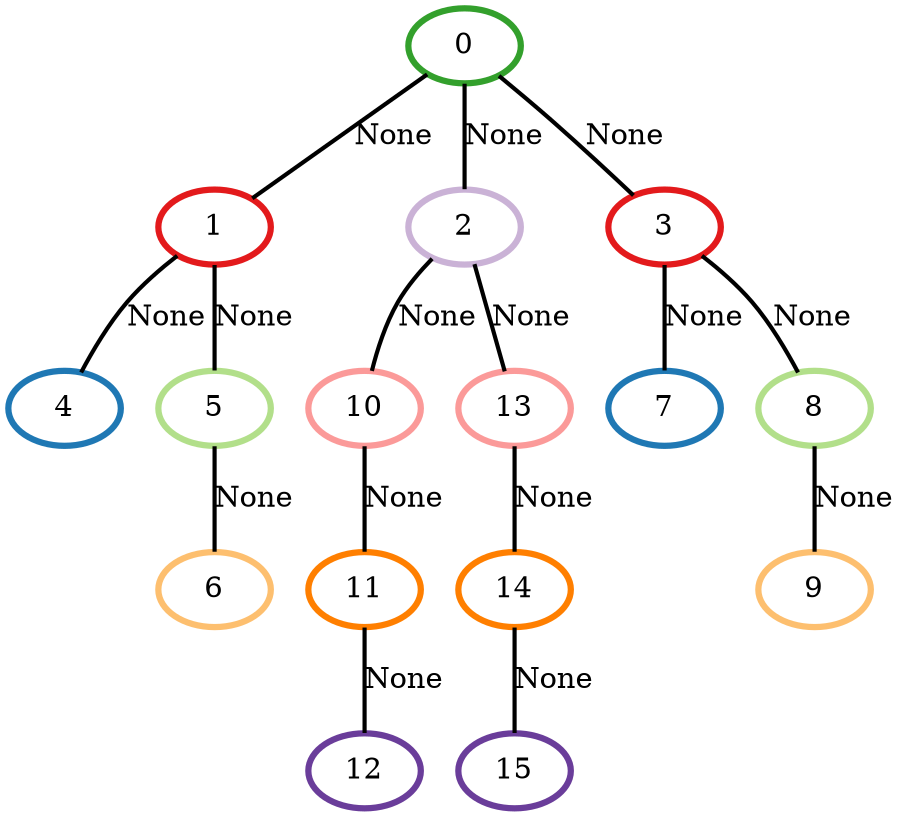 graph G {
    0 [penwidth=3,label="0",color=4, colorscheme=paired12]
    1 [penwidth=3,label="1",color=6, colorscheme=paired12]
    2 [penwidth=3,label="2",color=9, colorscheme=paired12]
    3 [penwidth=3,label="3",color=6, colorscheme=paired12]
    4 [penwidth=3,label="4",color=2, colorscheme=paired12]
    5 [penwidth=3,label="5",color=3, colorscheme=paired12]
    6 [penwidth=3,label="6",color=7, colorscheme=paired12]
    7 [penwidth=3,label="7",color=2, colorscheme=paired12]
    8 [penwidth=3,label="8",color=3, colorscheme=paired12]
    9 [penwidth=3,label="9",color=7, colorscheme=paired12]
    10 [penwidth=3,label="10",color=5, colorscheme=paired12]
    11 [penwidth=3,label="11",color=8, colorscheme=paired12]
    12 [penwidth=3,label="12",color=10, colorscheme=paired12]
    13 [penwidth=3,label="13",color=5, colorscheme=paired12]
    14 [penwidth=3,label="14",color=8, colorscheme=paired12]
    15 [penwidth=3,label="15",color=10, colorscheme=paired12]

    0--1 [penwidth=2,label="None"]
    1--4 [penwidth=2,label="None"]
    1--5 [penwidth=2,label="None"]
    5--6 [penwidth=2,label="None"]
    0--2 [penwidth=2,label="None"]
    2--10 [penwidth=2,label="None"]
    2--13 [penwidth=2,label="None"]
    10--11 [penwidth=2,label="None"]
    11--12 [penwidth=2,label="None"]
    13--14 [penwidth=2,label="None"]
    14--15 [penwidth=2,label="None"]
    0--3 [penwidth=2,label="None"]
    3--7 [penwidth=2,label="None"]
    3--8 [penwidth=2,label="None"]
    8--9 [penwidth=2,label="None"]
}